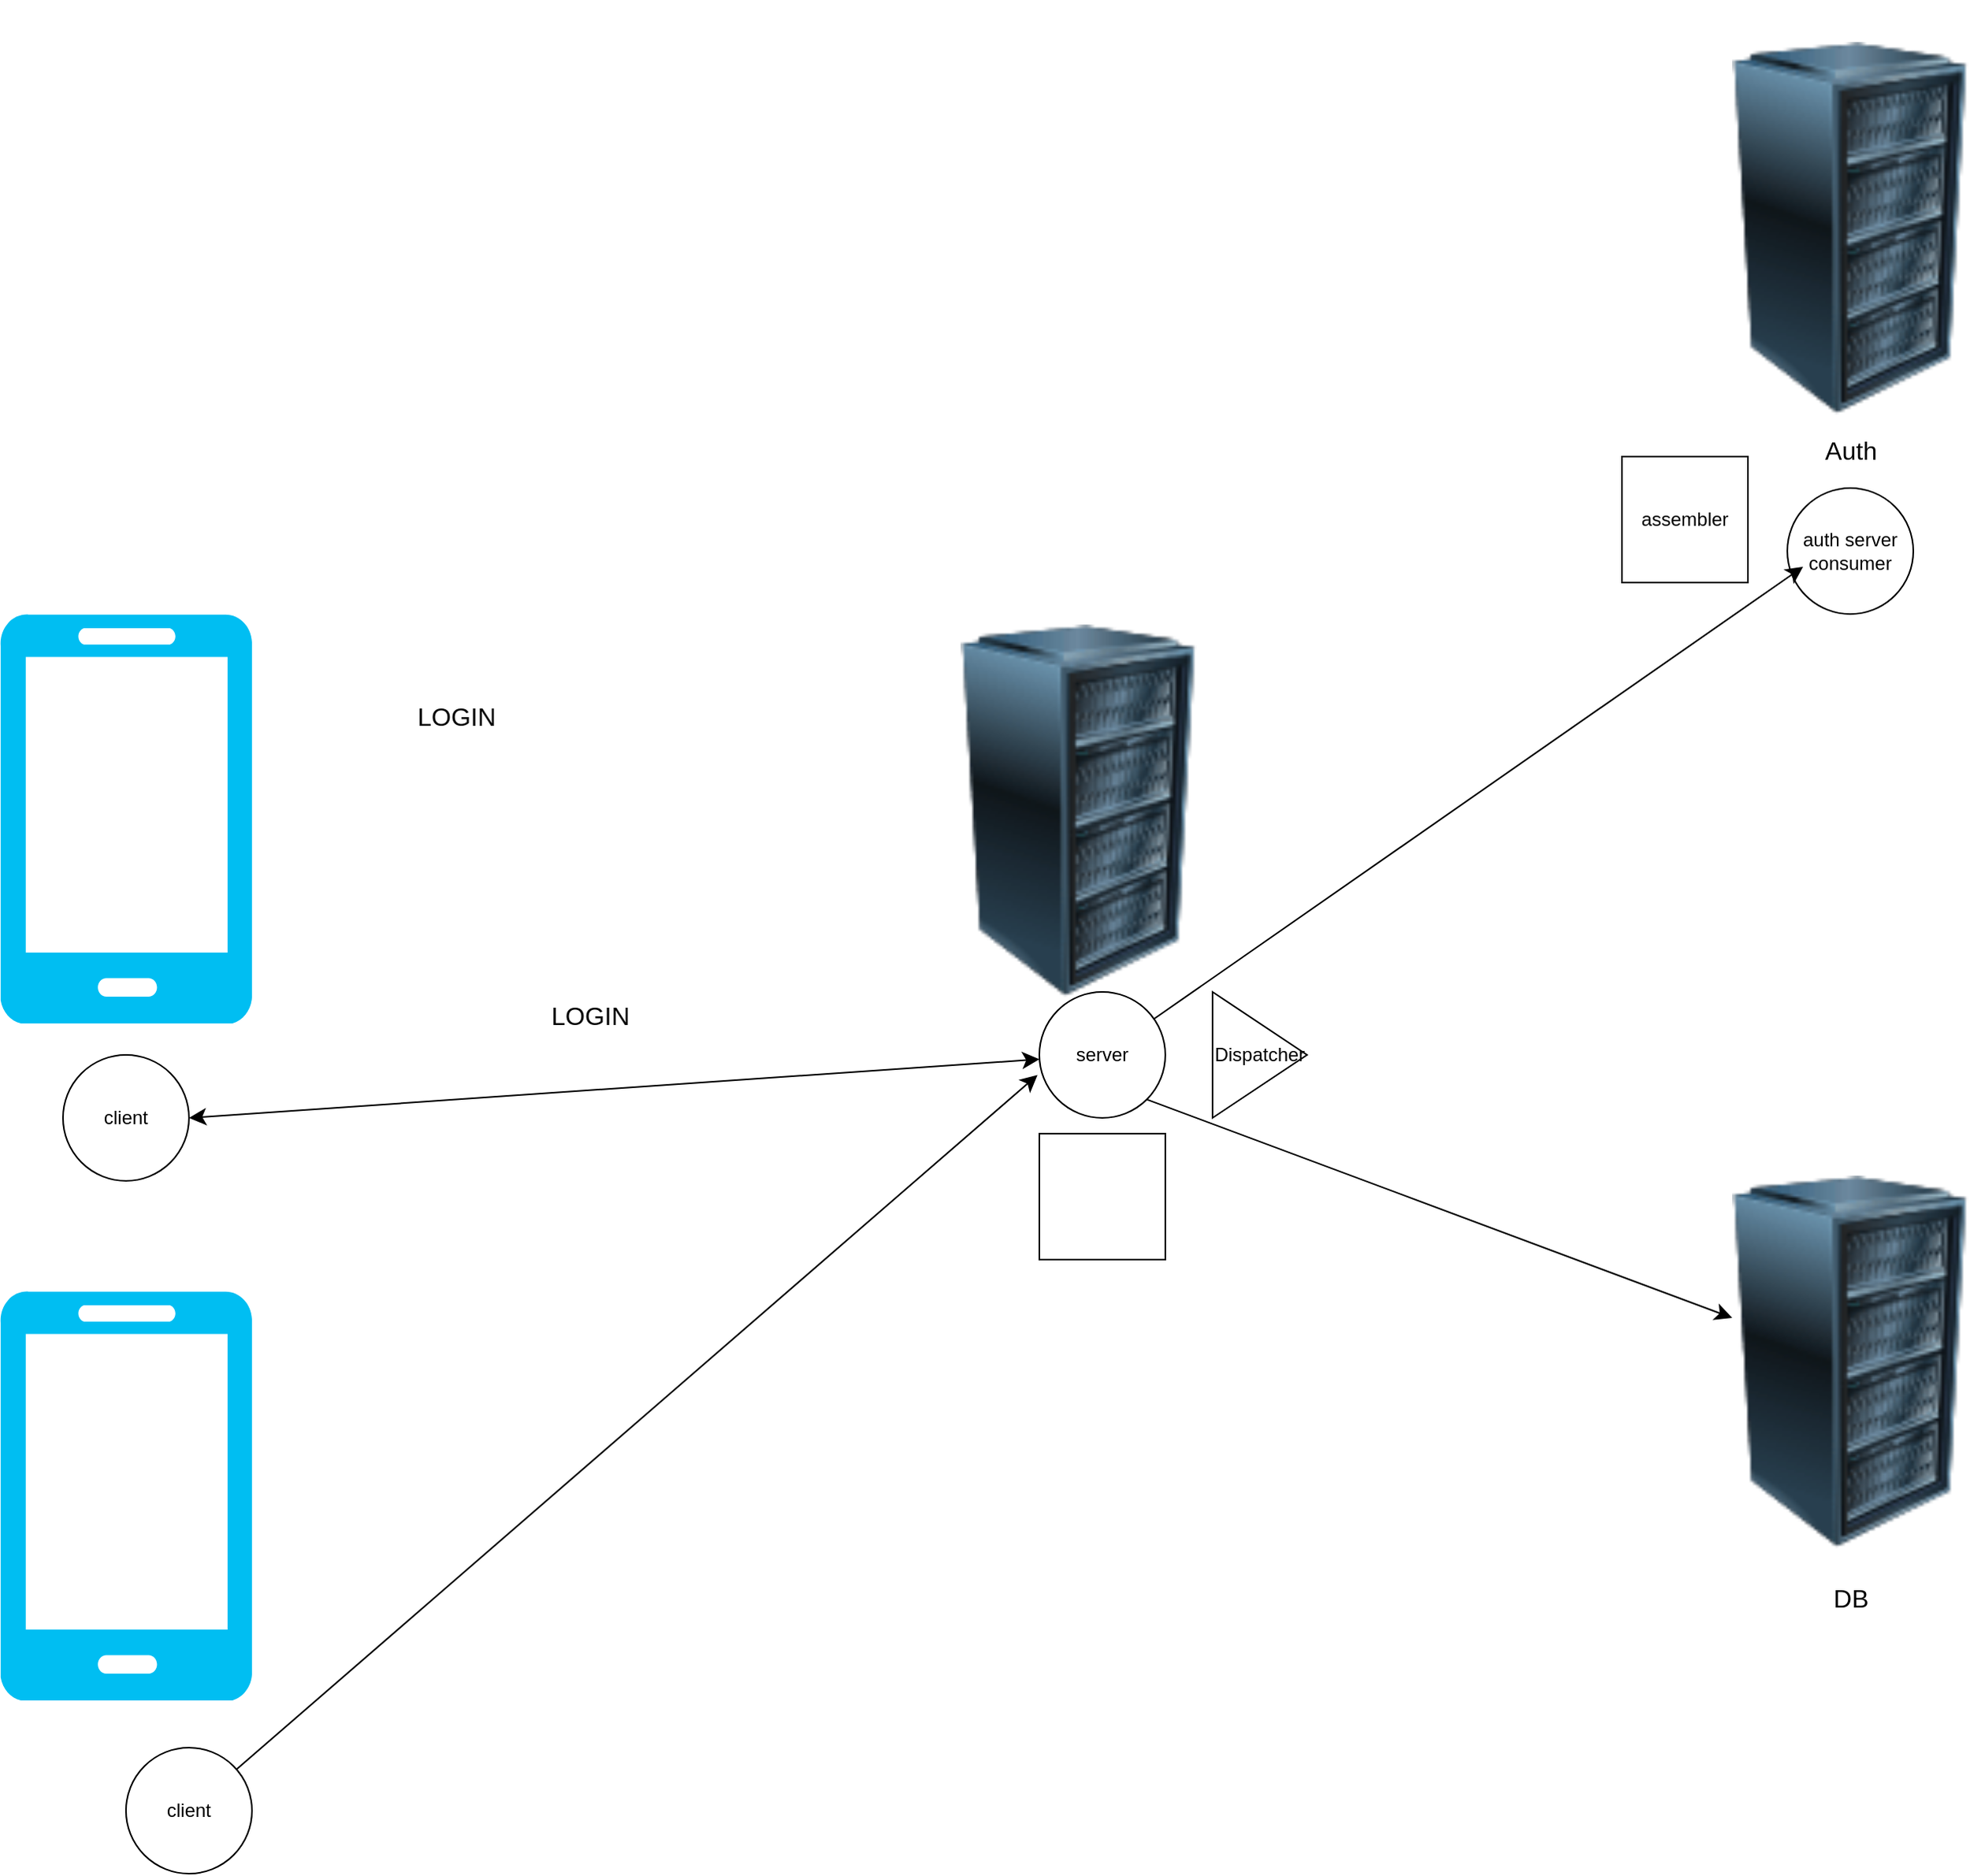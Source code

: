 <mxfile version="24.5.2" type="device">
  <diagram name="Page-1" id="ngOype1_wpGtnjftldbr">
    <mxGraphModel dx="1734" dy="2296" grid="1" gridSize="10" guides="1" tooltips="1" connect="1" arrows="1" fold="1" page="1" pageScale="1" pageWidth="850" pageHeight="1100" math="0" shadow="0">
      <root>
        <mxCell id="0" />
        <mxCell id="1" parent="0" />
        <mxCell id="TwQxaWGDPkObcvWWfGEG-5" value="" style="verticalLabelPosition=bottom;html=1;verticalAlign=top;align=center;strokeColor=none;fillColor=#00BEF2;shape=mxgraph.azure.mobile;pointerEvents=1;" vertex="1" parent="1">
          <mxGeometry x="20" y="220" width="160" height="260" as="geometry" />
        </mxCell>
        <mxCell id="TwQxaWGDPkObcvWWfGEG-9" value="" style="image;html=1;image=img/lib/clip_art/computers/Server_Rack_128x128.png" vertex="1" parent="1">
          <mxGeometry x="630" y="200" width="150" height="290" as="geometry" />
        </mxCell>
        <mxCell id="TwQxaWGDPkObcvWWfGEG-23" style="edgeStyle=none;curved=1;rounded=0;orthogonalLoop=1;jettySize=auto;html=1;entryX=1;entryY=0.5;entryDx=0;entryDy=0;fontSize=12;startSize=8;endSize=8;startArrow=classic;startFill=1;" edge="1" parent="1" source="TwQxaWGDPkObcvWWfGEG-13" target="TwQxaWGDPkObcvWWfGEG-20">
          <mxGeometry relative="1" as="geometry" />
        </mxCell>
        <mxCell id="TwQxaWGDPkObcvWWfGEG-29" style="edgeStyle=none;curved=1;rounded=0;orthogonalLoop=1;jettySize=auto;html=1;exitX=1;exitY=1;exitDx=0;exitDy=0;fontSize=12;startSize=8;endSize=8;" edge="1" parent="1" source="TwQxaWGDPkObcvWWfGEG-13" target="TwQxaWGDPkObcvWWfGEG-16">
          <mxGeometry relative="1" as="geometry" />
        </mxCell>
        <mxCell id="TwQxaWGDPkObcvWWfGEG-13" value="server" style="ellipse;whiteSpace=wrap;html=1;aspect=fixed;" vertex="1" parent="1">
          <mxGeometry x="680" y="460" width="80" height="80" as="geometry" />
        </mxCell>
        <mxCell id="TwQxaWGDPkObcvWWfGEG-14" value="auth server consumer" style="ellipse;whiteSpace=wrap;html=1;aspect=fixed;" vertex="1" parent="1">
          <mxGeometry x="1155" y="140" width="80" height="80" as="geometry" />
        </mxCell>
        <mxCell id="TwQxaWGDPkObcvWWfGEG-15" value="" style="image;html=1;image=img/lib/clip_art/computers/Server_Rack_128x128.png" vertex="1" parent="1">
          <mxGeometry x="1120" y="-170" width="150" height="290" as="geometry" />
        </mxCell>
        <mxCell id="TwQxaWGDPkObcvWWfGEG-16" value="" style="image;html=1;image=img/lib/clip_art/computers/Server_Rack_128x128.png" vertex="1" parent="1">
          <mxGeometry x="1120" y="550" width="150" height="290" as="geometry" />
        </mxCell>
        <mxCell id="TwQxaWGDPkObcvWWfGEG-17" value="Auth" style="text;html=1;align=center;verticalAlign=middle;resizable=0;points=[];autosize=1;strokeColor=none;fillColor=none;fontSize=16;" vertex="1" parent="1">
          <mxGeometry x="1165" y="101" width="60" height="30" as="geometry" />
        </mxCell>
        <mxCell id="TwQxaWGDPkObcvWWfGEG-18" value="DB" style="text;html=1;align=center;verticalAlign=middle;resizable=0;points=[];autosize=1;strokeColor=none;fillColor=none;fontSize=16;" vertex="1" parent="1">
          <mxGeometry x="1170" y="830" width="50" height="30" as="geometry" />
        </mxCell>
        <mxCell id="TwQxaWGDPkObcvWWfGEG-20" value="client" style="ellipse;whiteSpace=wrap;html=1;aspect=fixed;" vertex="1" parent="1">
          <mxGeometry x="60" y="500" width="80" height="80" as="geometry" />
        </mxCell>
        <mxCell id="TwQxaWGDPkObcvWWfGEG-24" value="LOGIN " style="text;html=1;align=center;verticalAlign=middle;whiteSpace=wrap;rounded=0;fontSize=16;" vertex="1" parent="1">
          <mxGeometry x="280" y="270" width="60" height="30" as="geometry" />
        </mxCell>
        <mxCell id="TwQxaWGDPkObcvWWfGEG-25" style="edgeStyle=none;curved=1;rounded=0;orthogonalLoop=1;jettySize=auto;html=1;entryX=0.125;entryY=0.625;entryDx=0;entryDy=0;entryPerimeter=0;fontSize=12;startSize=8;endSize=8;startArrow=none;startFill=0;" edge="1" parent="1" source="TwQxaWGDPkObcvWWfGEG-13" target="TwQxaWGDPkObcvWWfGEG-14">
          <mxGeometry relative="1" as="geometry" />
        </mxCell>
        <mxCell id="TwQxaWGDPkObcvWWfGEG-30" value="" style="verticalLabelPosition=bottom;html=1;verticalAlign=top;align=center;strokeColor=none;fillColor=#00BEF2;shape=mxgraph.azure.mobile;pointerEvents=1;" vertex="1" parent="1">
          <mxGeometry x="20" y="650" width="160" height="260" as="geometry" />
        </mxCell>
        <mxCell id="TwQxaWGDPkObcvWWfGEG-31" value="client" style="ellipse;whiteSpace=wrap;html=1;aspect=fixed;" vertex="1" parent="1">
          <mxGeometry x="100" y="940" width="80" height="80" as="geometry" />
        </mxCell>
        <mxCell id="TwQxaWGDPkObcvWWfGEG-32" style="edgeStyle=none;curved=1;rounded=0;orthogonalLoop=1;jettySize=auto;html=1;entryX=-0.014;entryY=0.659;entryDx=0;entryDy=0;entryPerimeter=0;fontSize=12;startSize=8;endSize=8;" edge="1" parent="1" source="TwQxaWGDPkObcvWWfGEG-31" target="TwQxaWGDPkObcvWWfGEG-13">
          <mxGeometry relative="1" as="geometry" />
        </mxCell>
        <mxCell id="TwQxaWGDPkObcvWWfGEG-33" value="LOGIN " style="text;html=1;align=center;verticalAlign=middle;whiteSpace=wrap;rounded=0;fontSize=16;" vertex="1" parent="1">
          <mxGeometry x="365" y="460" width="60" height="30" as="geometry" />
        </mxCell>
        <mxCell id="TwQxaWGDPkObcvWWfGEG-36" value="Dispatcher" style="triangle;whiteSpace=wrap;html=1;" vertex="1" parent="1">
          <mxGeometry x="790" y="460" width="60" height="80" as="geometry" />
        </mxCell>
        <mxCell id="TwQxaWGDPkObcvWWfGEG-37" value="" style="whiteSpace=wrap;html=1;aspect=fixed;" vertex="1" parent="1">
          <mxGeometry x="680" y="550" width="80" height="80" as="geometry" />
        </mxCell>
        <mxCell id="TwQxaWGDPkObcvWWfGEG-38" value="assembler" style="whiteSpace=wrap;html=1;aspect=fixed;" vertex="1" parent="1">
          <mxGeometry x="1050" y="120" width="80" height="80" as="geometry" />
        </mxCell>
      </root>
    </mxGraphModel>
  </diagram>
</mxfile>
